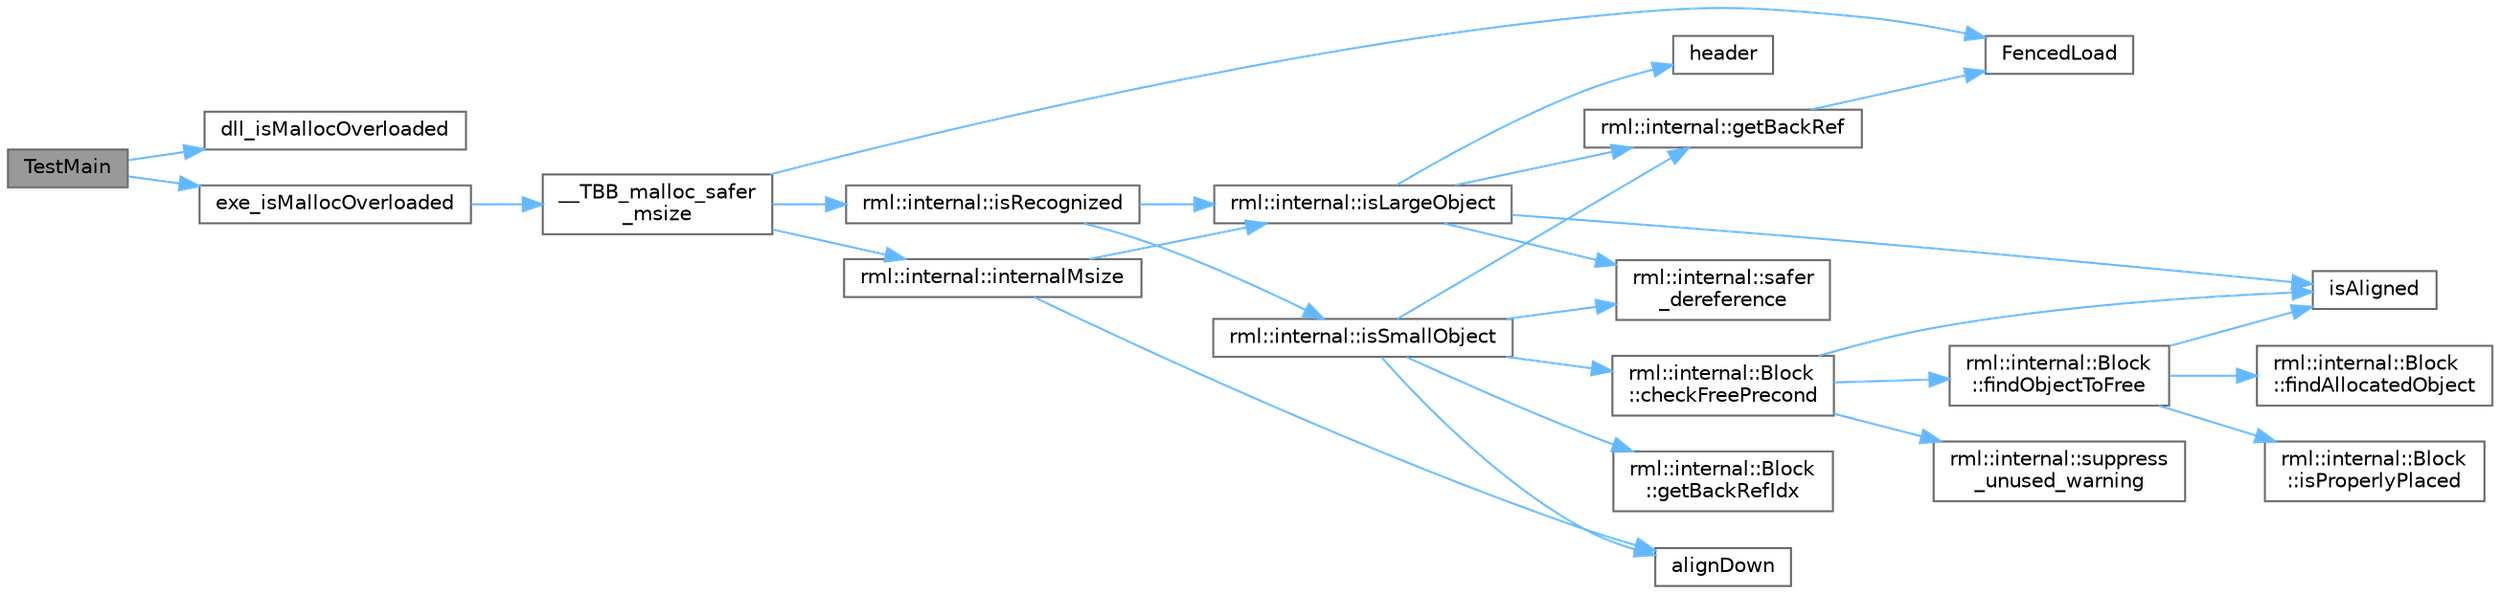 digraph "TestMain"
{
 // LATEX_PDF_SIZE
  bgcolor="transparent";
  edge [fontname=Helvetica,fontsize=10,labelfontname=Helvetica,labelfontsize=10];
  node [fontname=Helvetica,fontsize=10,shape=box,height=0.2,width=0.4];
  rankdir="LR";
  Node1 [id="Node000001",label="TestMain",height=0.2,width=0.4,color="gray40", fillcolor="grey60", style="filled", fontcolor="black",tooltip="Entry point to a TBB unit test application"];
  Node1 -> Node2 [id="edge27_Node000001_Node000002",color="steelblue1",style="solid",tooltip=" "];
  Node2 [id="Node000002",label="dll_isMallocOverloaded",height=0.2,width=0.4,color="grey40", fillcolor="white", style="filled",URL="$test__malloc__atexit_8cpp.html#a34e72681f6a3272b2ec1b53a70baae6a",tooltip=" "];
  Node1 -> Node3 [id="edge28_Node000001_Node000003",color="steelblue1",style="solid",tooltip=" "];
  Node3 [id="Node000003",label="exe_isMallocOverloaded",height=0.2,width=0.4,color="grey40", fillcolor="white", style="filled",URL="$test__malloc__atexit_8cpp.html#aa6371bff5fe3c27706d2f92811403f90",tooltip=" "];
  Node3 -> Node4 [id="edge29_Node000003_Node000004",color="steelblue1",style="solid",tooltip=" "];
  Node4 [id="Node000004",label="__TBB_malloc_safer\l_msize",height=0.2,width=0.4,color="grey40", fillcolor="white", style="filled",URL="$frontend_8cpp.html#a1880626319a708ab26ef0d5af087fbef",tooltip=" "];
  Node4 -> Node5 [id="edge30_Node000004_Node000005",color="steelblue1",style="solid",tooltip=" "];
  Node5 [id="Node000005",label="FencedLoad",height=0.2,width=0.4,color="grey40", fillcolor="white", style="filled",URL="$_synchronize_8h.html#a0792980ea26344eaf2fc0a4112b5d848",tooltip=" "];
  Node4 -> Node6 [id="edge31_Node000004_Node000006",color="steelblue1",style="solid",tooltip=" "];
  Node6 [id="Node000006",label="rml::internal::internalMsize",height=0.2,width=0.4,color="grey40", fillcolor="white", style="filled",URL="$namespacerml_1_1internal.html#a2687be7826e3608802f99d6d2d63f748",tooltip=" "];
  Node6 -> Node7 [id="edge32_Node000006_Node000007",color="steelblue1",style="solid",tooltip=" "];
  Node7 [id="Node000007",label="alignDown",height=0.2,width=0.4,color="grey40", fillcolor="white", style="filled",URL="$shared__utils_8h.html#ab3918cd2395835f90b78b96d4e1e2390",tooltip=" "];
  Node6 -> Node8 [id="edge33_Node000006_Node000008",color="steelblue1",style="solid",tooltip=" "];
  Node8 [id="Node000008",label="rml::internal::isLargeObject",height=0.2,width=0.4,color="grey40", fillcolor="white", style="filled",URL="$namespacerml_1_1internal.html#a730f387568a0a522e003dca4246eb393",tooltip=" "];
  Node8 -> Node9 [id="edge34_Node000008_Node000009",color="steelblue1",style="solid",tooltip=" "];
  Node9 [id="Node000009",label="rml::internal::getBackRef",height=0.2,width=0.4,color="grey40", fillcolor="white", style="filled",URL="$namespacerml_1_1internal.html#a674d3a46d675ee1887142a9118f48927",tooltip=" "];
  Node9 -> Node5 [id="edge35_Node000009_Node000005",color="steelblue1",style="solid",tooltip=" "];
  Node8 -> Node10 [id="edge36_Node000008_Node000010",color="steelblue1",style="solid",tooltip=" "];
  Node10 [id="Node000010",label="header",height=0.2,width=0.4,color="grey40", fillcolor="white", style="filled",URL="$cblat1_8f.html#a410931b600854e6dd3e253731606117e",tooltip=" "];
  Node8 -> Node11 [id="edge37_Node000008_Node000011",color="steelblue1",style="solid",tooltip=" "];
  Node11 [id="Node000011",label="isAligned",height=0.2,width=0.4,color="grey40", fillcolor="white", style="filled",URL="$_customize_8h.html#a717f2c2c0501922cd654a5ebf49b287e",tooltip=" "];
  Node8 -> Node12 [id="edge38_Node000008_Node000012",color="steelblue1",style="solid",tooltip=" "];
  Node12 [id="Node000012",label="rml::internal::safer\l_dereference",height=0.2,width=0.4,color="grey40", fillcolor="white", style="filled",URL="$namespacerml_1_1internal.html#ad1ffc431b9c2d1e7109a72599d761792",tooltip=" "];
  Node4 -> Node13 [id="edge39_Node000004_Node000013",color="steelblue1",style="solid",tooltip=" "];
  Node13 [id="Node000013",label="rml::internal::isRecognized",height=0.2,width=0.4,color="grey40", fillcolor="white", style="filled",URL="$namespacerml_1_1internal.html#abe52e5f71a9571929c11e06738d0864f",tooltip=" "];
  Node13 -> Node8 [id="edge40_Node000013_Node000008",color="steelblue1",style="solid",tooltip=" "];
  Node13 -> Node14 [id="edge41_Node000013_Node000014",color="steelblue1",style="solid",tooltip=" "];
  Node14 [id="Node000014",label="rml::internal::isSmallObject",height=0.2,width=0.4,color="grey40", fillcolor="white", style="filled",URL="$namespacerml_1_1internal.html#a44371ad68e0e7931776e8e128764ae79",tooltip=" "];
  Node14 -> Node7 [id="edge42_Node000014_Node000007",color="steelblue1",style="solid",tooltip=" "];
  Node14 -> Node15 [id="edge43_Node000014_Node000015",color="steelblue1",style="solid",tooltip=" "];
  Node15 [id="Node000015",label="rml::internal::Block\l::checkFreePrecond",height=0.2,width=0.4,color="grey40", fillcolor="white", style="filled",URL="$classrml_1_1internal_1_1_block.html#adb4bc8e99527a3f6f6c0252fd7d550f8",tooltip=" "];
  Node15 -> Node16 [id="edge44_Node000015_Node000016",color="steelblue1",style="solid",tooltip=" "];
  Node16 [id="Node000016",label="rml::internal::Block\l::findObjectToFree",height=0.2,width=0.4,color="grey40", fillcolor="white", style="filled",URL="$classrml_1_1internal_1_1_block.html#a1cc1c9493f28b26a694f9206d2b82f3c",tooltip=" "];
  Node16 -> Node17 [id="edge45_Node000016_Node000017",color="steelblue1",style="solid",tooltip=" "];
  Node17 [id="Node000017",label="rml::internal::Block\l::findAllocatedObject",height=0.2,width=0.4,color="grey40", fillcolor="white", style="filled",URL="$classrml_1_1internal_1_1_block.html#a40ba10a264d6930e09da78ecfc9034a7",tooltip=" "];
  Node16 -> Node11 [id="edge46_Node000016_Node000011",color="steelblue1",style="solid",tooltip=" "];
  Node16 -> Node18 [id="edge47_Node000016_Node000018",color="steelblue1",style="solid",tooltip=" "];
  Node18 [id="Node000018",label="rml::internal::Block\l::isProperlyPlaced",height=0.2,width=0.4,color="grey40", fillcolor="white", style="filled",URL="$classrml_1_1internal_1_1_block.html#a0784348220b090a74a437cc7a61d0c88",tooltip=" "];
  Node15 -> Node11 [id="edge48_Node000015_Node000011",color="steelblue1",style="solid",tooltip=" "];
  Node15 -> Node19 [id="edge49_Node000015_Node000019",color="steelblue1",style="solid",tooltip=" "];
  Node19 [id="Node000019",label="rml::internal::suppress\l_unused_warning",height=0.2,width=0.4,color="grey40", fillcolor="white", style="filled",URL="$namespacerml_1_1internal.html#acf3df9c7e1c2baec44e3dab2d8f1ee42",tooltip="Utility template function to prevent \"unused\" warnings by various compilers."];
  Node14 -> Node9 [id="edge50_Node000014_Node000009",color="steelblue1",style="solid",tooltip=" "];
  Node14 -> Node20 [id="edge51_Node000014_Node000020",color="steelblue1",style="solid",tooltip=" "];
  Node20 [id="Node000020",label="rml::internal::Block\l::getBackRefIdx",height=0.2,width=0.4,color="grey40", fillcolor="white", style="filled",URL="$classrml_1_1internal_1_1_block.html#a3e5bded9feaecc0d3c5cacb5e859aa63",tooltip=" "];
  Node14 -> Node12 [id="edge52_Node000014_Node000012",color="steelblue1",style="solid",tooltip=" "];
}
